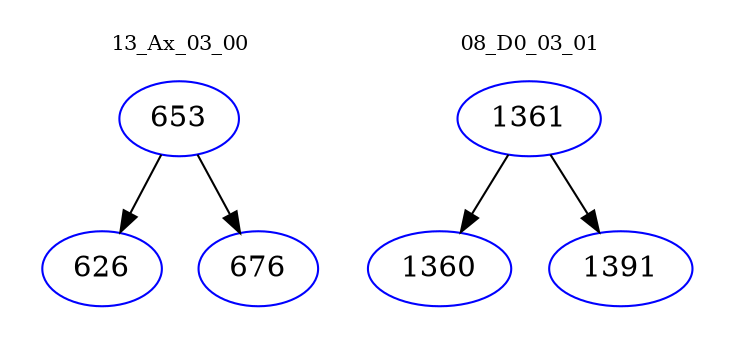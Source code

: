 digraph{
subgraph cluster_0 {
color = white
label = "13_Ax_03_00";
fontsize=10;
T0_653 [label="653", color="blue"]
T0_653 -> T0_626 [color="black"]
T0_626 [label="626", color="blue"]
T0_653 -> T0_676 [color="black"]
T0_676 [label="676", color="blue"]
}
subgraph cluster_1 {
color = white
label = "08_D0_03_01";
fontsize=10;
T1_1361 [label="1361", color="blue"]
T1_1361 -> T1_1360 [color="black"]
T1_1360 [label="1360", color="blue"]
T1_1361 -> T1_1391 [color="black"]
T1_1391 [label="1391", color="blue"]
}
}
